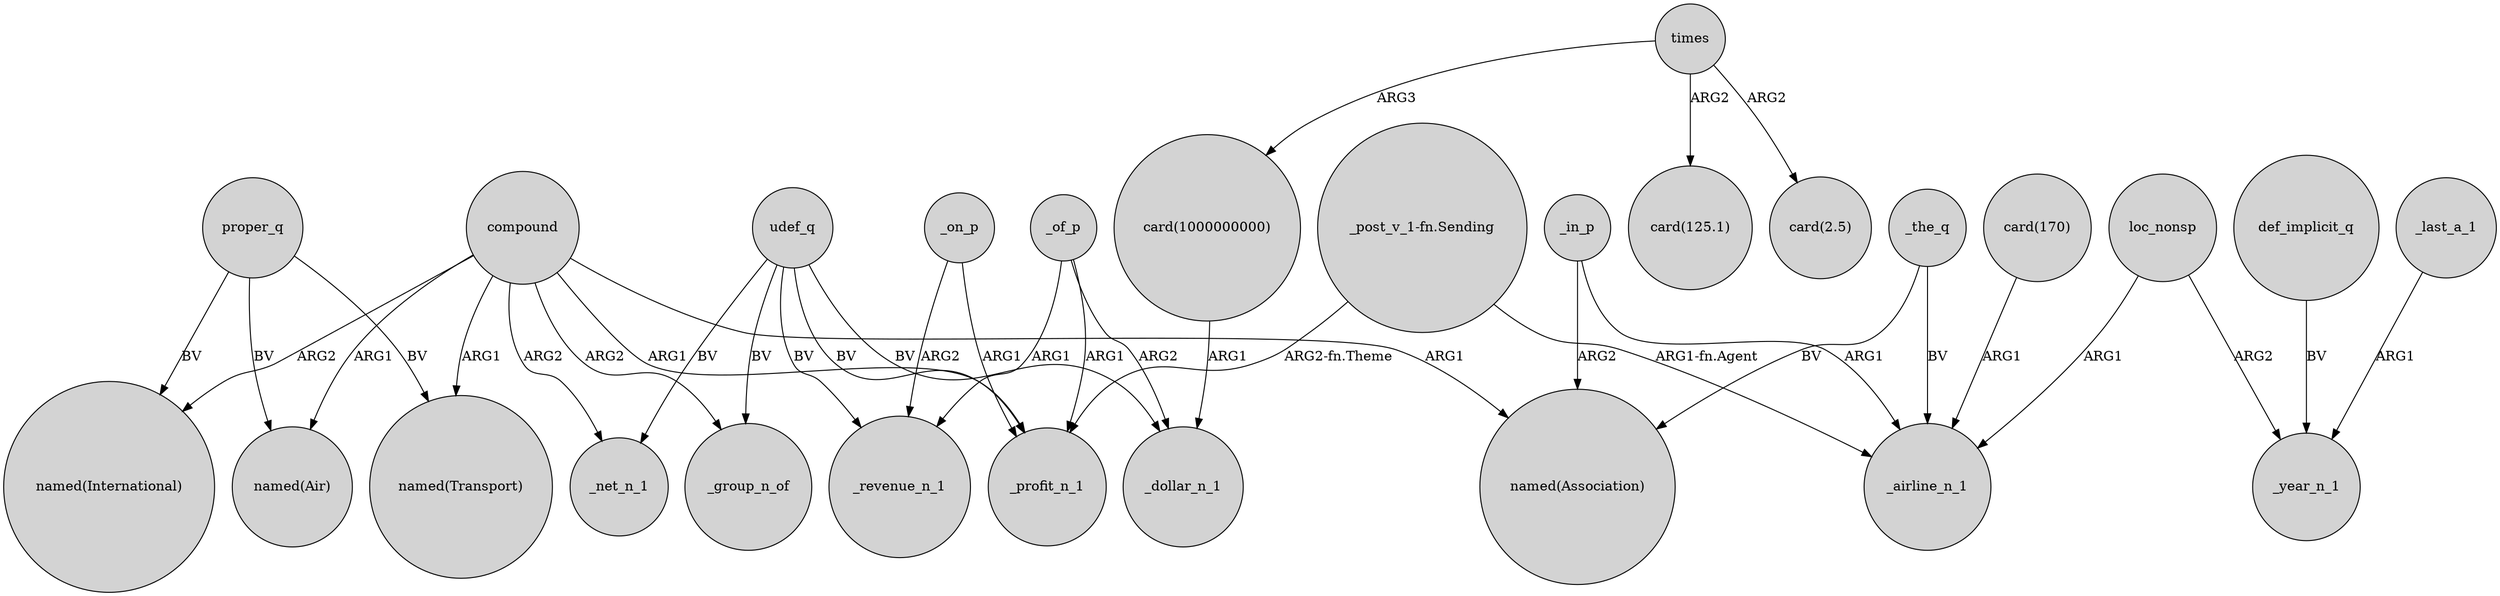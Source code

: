 digraph {
	node [shape=circle style=filled]
	_on_p -> _profit_n_1 [label=ARG1]
	"_post_v_1-fn.Sending" -> _profit_n_1 [label="ARG2-fn.Theme"]
	def_implicit_q -> _year_n_1 [label=BV]
	compound -> "named(Transport)" [label=ARG1]
	proper_q -> "named(Air)" [label=BV]
	compound -> _profit_n_1 [label=ARG1]
	_in_p -> _airline_n_1 [label=ARG1]
	times -> "card(1000000000)" [label=ARG3]
	"_post_v_1-fn.Sending" -> _airline_n_1 [label="ARG1-fn.Agent"]
	proper_q -> "named(Transport)" [label=BV]
	_of_p -> _profit_n_1 [label=ARG1]
	udef_q -> _revenue_n_1 [label=BV]
	times -> "card(125.1)" [label=ARG2]
	compound -> _net_n_1 [label=ARG2]
	"card(170)" -> _airline_n_1 [label=ARG1]
	_the_q -> _airline_n_1 [label=BV]
	compound -> "named(Air)" [label=ARG1]
	loc_nonsp -> _airline_n_1 [label=ARG1]
	times -> "card(2.5)" [label=ARG2]
	loc_nonsp -> _year_n_1 [label=ARG2]
	_on_p -> _revenue_n_1 [label=ARG2]
	_of_p -> _revenue_n_1 [label=ARG1]
	_last_a_1 -> _year_n_1 [label=ARG1]
	compound -> "named(International)" [label=ARG2]
	udef_q -> _net_n_1 [label=BV]
	_the_q -> "named(Association)" [label=BV]
	_of_p -> _dollar_n_1 [label=ARG2]
	udef_q -> _profit_n_1 [label=BV]
	_in_p -> "named(Association)" [label=ARG2]
	udef_q -> _dollar_n_1 [label=BV]
	compound -> "named(Association)" [label=ARG1]
	"card(1000000000)" -> _dollar_n_1 [label=ARG1]
	udef_q -> _group_n_of [label=BV]
	compound -> _group_n_of [label=ARG2]
	proper_q -> "named(International)" [label=BV]
}
